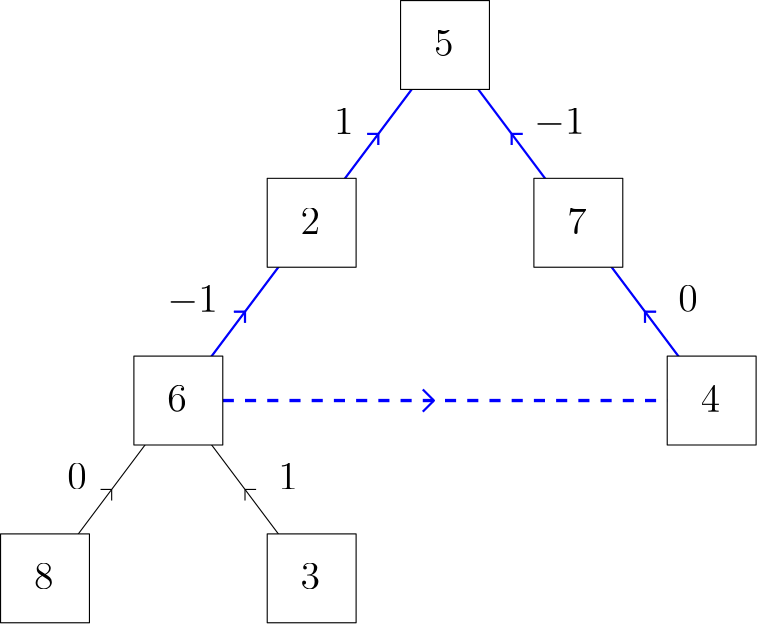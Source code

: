 <?xml version="1.0"?>
<!DOCTYPE ipe SYSTEM "ipe.dtd">
<ipe version="70218" creator="Ipe 7.2.24">
<info created="D:20210107160846" modified="D:20210913140956"/>
<ipestyle name="basic">
<symbol name="arrow/arc(spx)">
<path stroke="sym-stroke" fill="sym-stroke" pen="sym-pen">
0 0 m
-1 0.333 l
-1 -0.333 l
h
</path>
</symbol>
<symbol name="arrow/farc(spx)">
<path stroke="sym-stroke" fill="white" pen="sym-pen">
0 0 m
-1 0.333 l
-1 -0.333 l
h
</path>
</symbol>
<symbol name="arrow/ptarc(spx)">
<path stroke="sym-stroke" fill="sym-stroke" pen="sym-pen">
0 0 m
-1 0.333 l
-0.8 0 l
-1 -0.333 l
h
</path>
</symbol>
<symbol name="arrow/fptarc(spx)">
<path stroke="sym-stroke" fill="white" pen="sym-pen">
0 0 m
-1 0.333 l
-0.8 0 l
-1 -0.333 l
h
</path>
</symbol>
<symbol name="mark/circle(sx)" transformations="translations">
<path fill="sym-stroke">
0.6 0 0 0.6 0 0 e
0.4 0 0 0.4 0 0 e
</path>
</symbol>
<symbol name="mark/disk(sx)" transformations="translations">
<path fill="sym-stroke">
0.6 0 0 0.6 0 0 e
</path>
</symbol>
<symbol name="mark/fdisk(sfx)" transformations="translations">
<group>
<path fill="sym-fill">
0.5 0 0 0.5 0 0 e
</path>
<path fill="sym-stroke" fillrule="eofill">
0.6 0 0 0.6 0 0 e
0.4 0 0 0.4 0 0 e
</path>
</group>
</symbol>
<symbol name="mark/box(sx)" transformations="translations">
<path fill="sym-stroke" fillrule="eofill">
-0.6 -0.6 m
0.6 -0.6 l
0.6 0.6 l
-0.6 0.6 l
h
-0.4 -0.4 m
0.4 -0.4 l
0.4 0.4 l
-0.4 0.4 l
h
</path>
</symbol>
<symbol name="mark/square(sx)" transformations="translations">
<path fill="sym-stroke">
-0.6 -0.6 m
0.6 -0.6 l
0.6 0.6 l
-0.6 0.6 l
h
</path>
</symbol>
<symbol name="mark/fsquare(sfx)" transformations="translations">
<group>
<path fill="sym-fill">
-0.5 -0.5 m
0.5 -0.5 l
0.5 0.5 l
-0.5 0.5 l
h
</path>
<path fill="sym-stroke" fillrule="eofill">
-0.6 -0.6 m
0.6 -0.6 l
0.6 0.6 l
-0.6 0.6 l
h
-0.4 -0.4 m
0.4 -0.4 l
0.4 0.4 l
-0.4 0.4 l
h
</path>
</group>
</symbol>
<symbol name="mark/cross(sx)" transformations="translations">
<group>
<path fill="sym-stroke">
-0.43 -0.57 m
0.57 0.43 l
0.43 0.57 l
-0.57 -0.43 l
h
</path>
<path fill="sym-stroke">
-0.43 0.57 m
0.57 -0.43 l
0.43 -0.57 l
-0.57 0.43 l
h
</path>
</group>
</symbol>
<symbol name="arrow/fnormal(spx)">
<path stroke="sym-stroke" fill="white" pen="sym-pen">
0 0 m
-1 0.333 l
-1 -0.333 l
h
</path>
</symbol>
<symbol name="arrow/pointed(spx)">
<path stroke="sym-stroke" fill="sym-stroke" pen="sym-pen">
0 0 m
-1 0.333 l
-0.8 0 l
-1 -0.333 l
h
</path>
</symbol>
<symbol name="arrow/fpointed(spx)">
<path stroke="sym-stroke" fill="white" pen="sym-pen">
0 0 m
-1 0.333 l
-0.8 0 l
-1 -0.333 l
h
</path>
</symbol>
<symbol name="arrow/linear(spx)">
<path stroke="sym-stroke" pen="sym-pen">
-1 0.333 m
0 0 l
-1 -0.333 l
</path>
</symbol>
<symbol name="arrow/fdouble(spx)">
<path stroke="sym-stroke" fill="white" pen="sym-pen">
0 0 m
-1 0.333 l
-1 -0.333 l
h
-1 0 m
-2 0.333 l
-2 -0.333 l
h
</path>
</symbol>
<symbol name="arrow/double(spx)">
<path stroke="sym-stroke" fill="sym-stroke" pen="sym-pen">
0 0 m
-1 0.333 l
-1 -0.333 l
h
-1 0 m
-2 0.333 l
-2 -0.333 l
h
</path>
</symbol>
<anglesize name="22.5 deg" value="22.5"/>
<anglesize name="30 deg" value="30"/>
<anglesize name="45 deg" value="45"/>
<anglesize name="60 deg" value="60"/>
<anglesize name="90 deg" value="90"/>
<arrowsize name="large" value="10"/>
<arrowsize name="small" value="5"/>
<arrowsize name="tiny" value="3"/>
<color name="blue" value="0 0 1"/>
<color name="brown" value="0.647 0.165 0.165"/>
<color name="darkblue" value="0 0 0.545"/>
<color name="darkcyan" value="0 0.545 0.545"/>
<color name="darkgray" value="0.663"/>
<color name="darkgreen" value="0 0.392 0"/>
<color name="darkmagenta" value="0.545 0 0.545"/>
<color name="darkorange" value="1 0.549 0"/>
<color name="darkred" value="0.545 0 0"/>
<color name="gold" value="1 0.843 0"/>
<color name="gray" value="0.745"/>
<color name="green" value="0 1 0"/>
<color name="lightblue" value="0.678 0.847 0.902"/>
<color name="lightcyan" value="0.878 1 1"/>
<color name="lightgray" value="0.827"/>
<color name="lightgreen" value="0.565 0.933 0.565"/>
<color name="lightyellow" value="1 1 0.878"/>
<color name="navy" value="0 0 0.502"/>
<color name="orange" value="1 0.647 0"/>
<color name="pink" value="1 0.753 0.796"/>
<color name="purple" value="0.627 0.125 0.941"/>
<color name="red" value="1 0 0"/>
<color name="seagreen" value="0.18 0.545 0.341"/>
<color name="turquoise" value="0.251 0.878 0.816"/>
<color name="violet" value="0.933 0.51 0.933"/>
<color name="yellow" value="1 1 0"/>
<dashstyle name="dash dot dotted" value="[4 2 1 2 1 2] 0"/>
<dashstyle name="dash dotted" value="[4 2 1 2] 0"/>
<dashstyle name="dashed" value="[4] 0"/>
<dashstyle name="dotted" value="[1 3] 0"/>
<gridsize name="10 pts (~3.5 mm)" value="10"/>
<gridsize name="14 pts (~5 mm)" value="14"/>
<gridsize name="16 pts (~6 mm)" value="16"/>
<gridsize name="20 pts (~7 mm)" value="20"/>
<gridsize name="28 pts (~10 mm)" value="28"/>
<gridsize name="32 pts (~12 mm)" value="32"/>
<gridsize name="4 pts" value="4"/>
<gridsize name="56 pts (~20 mm)" value="56"/>
<gridsize name="8 pts (~3 mm)" value="8"/>
<opacity name="10%" value="0.1"/>
<opacity name="30%" value="0.3"/>
<opacity name="50%" value="0.5"/>
<opacity name="75%" value="0.75"/>
<pen name="fat" value="1.2"/>
<pen name="heavier" value="0.8"/>
<pen name="ultrafat" value="2"/>
<symbolsize name="large" value="5"/>
<symbolsize name="small" value="2"/>
<symbolsize name="tiny" value="1.1"/>
<textsize name="Huge" value="\Huge"/>
<textsize name="LARGE" value="\LARGE"/>
<textsize name="Large" value="\Large"/>
<textsize name="footnote" value="\footnotesize"/>
<textsize name="huge" value="\huge"/>
<textsize name="large" value="\large"/>
<textsize name="small" value="\small"/>
<textsize name="tiny" value="\tiny"/>
<textstyle name="center" begin="\begin{center}" end="\end{center}"/>
<textstyle name="item" begin="\begin{itemize}\item{}" end="\end{itemize}"/>
<textstyle name="itemize" begin="\begin{itemize}" end="\end{itemize}"/>
<tiling name="falling" angle="-60" step="4" width="1"/>
<tiling name="rising" angle="30" step="4" width="1"/>
</ipestyle>
<page>
<layer name="initial"/>
<layer name="find"/>
<layer name="link"/>
<layer name="cycle"/>
<layer name="augmented"/>
<layer name="augmented_link"/>
<layer name="cycle_computation"/>
<view layers="initial cycle augmented augmented_link" active="augmented"/>
<path layer="cycle_computation" matrix="1.03393 0 0 1.02805 -8.00707 -10.7678" stroke="blue" dash="dotted">
207.276 352.472 m
236.008 383.941 l
</path>
<path layer="initial" matrix="1 0 0 1 -32 16" stroke="black">
256 736 m
304 672 l
</path>
<path layer="cycle" matrix="1 0 0 1 -32 16" stroke="blue" pen="heavier">
256 736 m
304 672 l
</path>
<path layer="link" stroke="red" pen="fat">
224 752 m
176 816 l
</path>
<path layer="cycle" stroke="blue" pen="heavier">
224 752 m
176 816 l
</path>
<path layer="initial" matrix="1 0 0 1 -80 80" stroke="black">
208 672 m
256 736 l
256 736 l
</path>
<path matrix="1 0 0 1 -128 16" stroke="black">
208 672 m
256 736 l
256 736 l
</path>
<path layer="cycle" matrix="1 0 0 1 -80 80" stroke="blue" pen="heavier">
208 672 m
256 736 l
256 736 l
</path>
<path matrix="1 0 0 1 -128 16" stroke="blue" pen="heavier">
208 672 m
256 736 l
256 736 l
</path>
<path layer="find" matrix="1 0 0 1 -128 16" stroke="blue" pen="fat">
208 672 m
256 736 l
256 736 l
</path>
<path layer="cycle" stroke="blue" dash="dashed" pen="fat">
80 688 m
272 688 l
272 688 l
</path>
<path layer="initial" matrix="1 0 0 1 -176 -48" stroke="black">
208 672 m
256 736 l
256 736 l
</path>
<path matrix="1 0 0 1 -176 -48" stroke="black">
256 736 m
304 672 l
</path>
<path layer="find" matrix="1 0 0 1 -176 -48" stroke="blue" pen="fat">
256 736 m
304 672 l
</path>
<path matrix="1 0 0 1 -80 80" stroke="blue" pen="fat">
208 672 m
256 736 l
256 736 l
</path>
<path layer="initial" matrix="1 0 0 1 -80 80" stroke="black" fill="white">
240 752 m
240 720 l
272 720 l
272 752 l
h
</path>
<text matrix="1 0 0 1 -78 62" transformations="translations" pos="250 750" stroke="black" type="label" width="7.024" height="9.245" depth="0" valign="baseline" size="Large">5</text>
<path matrix="1 0 0 1 -176 -48" stroke="black" fill="white">
240 752 m
240 720 l
272 720 l
272 752 l
h
</path>
<text matrix="1 0 0 1 -174 -66" transformations="translations" pos="250 750" stroke="black" type="label" width="7.024" height="9.245" depth="0" valign="baseline" size="Large">6</text>
<path matrix="1 0 0 1 -128 16" stroke="black" fill="white">
240 752 m
240 720 l
272 720 l
272 752 l
h
</path>
<text matrix="1 0 0 1 -126 -2" transformations="translations" pos="250 750" stroke="black" type="label" width="7.024" height="9.245" depth="0" valign="baseline" size="Large">2</text>
<path matrix="1 0 0 1 -128 -112" stroke="black" fill="white">
240 752 m
240 720 l
272 720 l
272 752 l
h
</path>
<text matrix="1 0 0 1 -126 -130" transformations="translations" pos="250 750" stroke="black" type="label" width="7.024" height="9.245" depth="0" valign="baseline" size="Large">3</text>
<path matrix="1 0 0 1 -224 -112" stroke="black" fill="white">
240 752 m
240 720 l
272 720 l
272 752 l
h
</path>
<text matrix="1 0 0 1 -222 -130" transformations="translations" pos="250 750" stroke="black" type="label" width="7.024" height="9.245" depth="0" valign="baseline" size="Large">8</text>
<path matrix="1 0 0 1 -32 16" stroke="black" fill="white">
240 752 m
240 720 l
272 720 l
272 752 l
h
</path>
<text matrix="1 0 0 1 -30 -2" transformations="translations" pos="250 750" stroke="black" type="label" width="7.024" height="9.245" depth="0" valign="baseline" size="Large">7</text>
<path matrix="1 0 0 1 16 -48" stroke="black" fill="white">
240 752 m
240 720 l
272 720 l
272 752 l
h
</path>
<text matrix="1 0 0 1 18 -66" transformations="translations" pos="250 750" stroke="black" type="label" width="7.024" height="9.245" depth="0" valign="baseline" size="Large">4</text>
<path stroke="black" dash="dashed">
56 656 m
56 652 l
</path>
<path stroke="black" dash="dashed">
56 656 m
52 656 l
</path>
<path stroke="black" dash="dashed">
104 656 m
104 652 l
</path>
<path stroke="black" dash="dashed">
104 656 m
108 656 l
</path>
<path matrix="1 0 0 1 48 64" stroke="black" dash="dashed">
56 656 m
52 656 l
</path>
<path matrix="1 0 0 1 48 64" stroke="black" dash="dashed">
56 656 m
56 652 l
</path>
<path matrix="1 0 0 1 96 128" stroke="black" dash="dashed">
56 656 m
52 656 l
</path>
<path matrix="1 0 0 1 96 128" stroke="black" dash="dashed">
56 656 m
56 652 l
</path>
<path layer="link" stroke="red" dash="dashed" pen="fat">
200 784 m
200 780 l
</path>
<path stroke="red" dash="dashed" pen="fat">
200 784 m
204 784 l
</path>
<path layer="initial" stroke="black" dash="dashed">
248 720 m
248 716 l
</path>
<path stroke="black" dash="dashed">
248 720 m
252 720 l
</path>
<path layer="cycle" matrix="1 0 0 1 48 64" stroke="blue" dash="dashed" pen="heavier">
56 656 m
52 656 l
</path>
<path matrix="1 0 0 1 48 64" stroke="blue" dash="dashed" pen="heavier">
56 656 m
56 652 l
</path>
<path matrix="1 0 0 1 96 128" stroke="blue" dash="dashed" pen="heavier">
56 656 m
52 656 l
</path>
<path matrix="1 0 0 1 96 128" stroke="blue" dash="dashed" pen="heavier">
56 656 m
56 652 l
</path>
<path stroke="blue" dash="dashed" pen="heavier">
200 784 m
200 780 l
</path>
<path stroke="blue" dash="dashed" pen="heavier">
200 784 m
204 784 l
</path>
<path stroke="blue" dash="dashed" pen="heavier">
248 720 m
248 716 l
</path>
<path stroke="blue" dash="dashed" pen="heavier">
248 720 m
252 720 l
</path>
<path layer="find" stroke="blue" dash="dashed" pen="fat">
104 656 m
104 652 l
</path>
<path stroke="blue" dash="dashed" pen="fat">
104 656 m
108 656 l
</path>
<path matrix="1 0 0 1 48 64" stroke="blue" dash="dashed" pen="fat">
56 656 m
52 656 l
</path>
<path matrix="1 0 0 1 48 64" stroke="blue" dash="dashed" pen="fat">
56 656 m
56 652 l
</path>
<path matrix="1 0 0 1 96 128" stroke="blue" dash="dashed" pen="fat">
56 656 m
52 656 l
</path>
<path matrix="1 0 0 1 96 128" stroke="blue" dash="dashed" pen="fat">
56 656 m
56 652 l
</path>
<path layer="cycle_computation" matrix="1 0 0 1 -80 -256" stroke="black">
208 672 m
256 736 l
256 736 l
</path>
<path matrix="1 0 0 1 96 -208" stroke="black" dash="dashed" cap="1" join="1">
56 656 m
52 656 l
</path>
<path matrix="1 0 0 1 96 -208" stroke="black" dash="dashed" cap="1" join="1">
56 656 m
56 652 l
</path>
<path matrix="1 0 0 1 -1.48266 -331.98" stroke="black" cap="1">
200 784 m
200 780 l
</path>
<path matrix="1 0 0 1 -1.48266 -331.98" stroke="black" cap="1">
200 784 m
204 784 l
</path>
<text matrix="1 0 0 1 -11.2524 -5.66287" transformations="translations" pos="224 448" stroke="black" type="label" width="9.221" height="4.297" depth="1.93" valign="baseline" style="math">g_2</text>
<text matrix="1 0 0 1 8 -16" transformations="translations" pos="128 464" stroke="black" type="label" width="6.41" height="4.289" depth="0" valign="baseline" style="math">\alpha</text>
<text matrix="1 0 0 1 68.6139 -30.7508" transformations="translations" pos="80 400" stroke="black" type="label" width="9.221" height="4.297" depth="1.93" valign="baseline" style="math">g_1</text>
<path matrix="0.80665 0 0 0.802482 34.0296 94.8088" stroke="black">
176 480 m
208 440 l
</path>
<path matrix="1 0 0 1 -6.03871 3.76406" stroke="black">
224 424 m
256 384 l
</path>
<path matrix="1 0 0 1 -6.56684 8.37227" stroke="black" dash="dotted">
208 440 m
224 420 l
</path>
<path matrix="1 0 0 1 20.0858 -358.796" stroke="black" dash="dashed" cap="1">
200 784 m
200 780 l
</path>
<path matrix="1 0 0 1 20.0858 -358.796" stroke="black" dash="dashed" cap="1">
200 784 m
204 784 l
</path>
<path matrix="1 0 0 1 -80 -256" stroke="black" fill="white">
240 752 m
240 720 l
272 720 l
272 752 l
h
</path>
<text matrix="0.903711 -0.428143 0.428143 0.903711 -375.961 -92.6925" transformations="translations" pos="250 750" stroke="black" type="label" width="11.81" height="6.179" depth="2.15" valign="baseline" size="Large" style="math">r_2</text>
<path matrix="1 0 0 1 -12.065 -336.307" stroke="black" fill="white">
240 752 m
240 720 l
272 720 l
272 752 l
h
</path>
<text matrix="1 0 0 1 -11.8875 -352.627" transformations="translations" pos="250 750" stroke="black" type="label" width="12.271" height="6.179" depth="2.15" valign="baseline" size="Large" style="math">v_2</text>
<path matrix="1 0 0 1 -49.9284 -395.872" stroke="black" cap="1">
200 784 m
200 780 l
</path>
<path matrix="1 0 0 1 -49.9284 -395.872" stroke="black" cap="1">
200 784 m
204 784 l
</path>
<path matrix="0.80665 0 0 0.802482 -14.4161 30.9172" stroke="black">
176 480 m
208 440 l
</path>
<path matrix="1 0 0 1 -54.4844 -60.1275" stroke="black">
224 424 m
256 384 l
</path>
<path matrix="1 0 0 1 -55.0126 -55.5193" stroke="black" dash="dotted">
208 440 m
224 420 l
</path>
<path matrix="1 0 0 1 -28.3257 -422.934" stroke="black" dash="dashed" cap="1">
200 784 m
200 780 l
</path>
<path matrix="1 0 0 1 -28.3257 -422.934" stroke="black" dash="dashed" cap="1">
200 784 m
204 784 l
</path>
<path matrix="1 0 0 1 -60.9918 -399.998" stroke="black" fill="white">
240 752 m
240 720 l
272 720 l
272 752 l
h
</path>
<text matrix="1 0 0 1 -61.0136 -415.85" transformations="translations" pos="250 750" stroke="black" type="label" width="12.271" height="6.179" depth="2.15" valign="baseline" size="Large" style="math">v_1</text>
<path matrix="1 0 0 1 -128 -320" stroke="black" fill="white">
240 752 m
240 720 l
272 720 l
272 752 l
h
</path>
<text matrix="1 0 0 1 -127.372 -336.336" transformations="translations" pos="250 750" stroke="black" type="label" width="11.81" height="6.179" depth="2.15" valign="baseline" size="Large" style="math">r_1</text>
<text matrix="1 0 0 1 0.868013 -3.91001" transformations="translations" pos="225.446 362.87" stroke="black" type="label" width="23.084" height="7.473" depth="2.49" valign="baseline" style="math">\Gamma_0(\widetilde{e})</text>
<path matrix="1 0 0 1 165.896 -287.732" stroke="blue" dash="dashed" cap="1" join="1">
56 656 m
52 656 l
</path>
<path matrix="1 0 0 1 165.896 -287.732" stroke="blue" dash="dashed" cap="1" join="1">
56 656 m
56 652 l
</path>
<text layer="augmented" matrix="1 0 0 1 4 -8" transformations="translations" pos="112 664" stroke="black" type="label" width="7.024" height="9.245" depth="0" valign="baseline" size="Large">$1$</text>
<text matrix="1 0 0 1 -72 -8" transformations="translations" pos="112 664" stroke="black" type="label" width="7.024" height="9.245" depth="0" valign="baseline" size="Large" style="math">0</text>
<text matrix="1 0 0 1 -36 56" transformations="translations" pos="112 664" stroke="black" type="label" width="18.182" height="9.251" depth="1.19" valign="baseline" size="Large" style="math">-1</text>
<text matrix="1 0 0 1 24 120" transformations="translations" pos="112 664" stroke="black" type="label" width="7.024" height="9.245" depth="0" valign="baseline" size="Large" style="math">1</text>
<text layer="augmented_link" matrix="1 0 0 1 96 120" transformations="translations" pos="112 664" stroke="black" type="label" width="18.182" height="9.251" depth="1.19" valign="baseline" size="Large" style="math">-1</text>
<text layer="augmented" matrix="1 0 0 1 4 -8" transformations="translations" pos="256 728" stroke="black" type="label" width="7.024" height="9.245" depth="0" valign="baseline" size="Large">0</text>
<path stroke="blue" pen="heavier">
168 692 m
172 688 l
168 684 l
</path>
</page>
</ipe>
